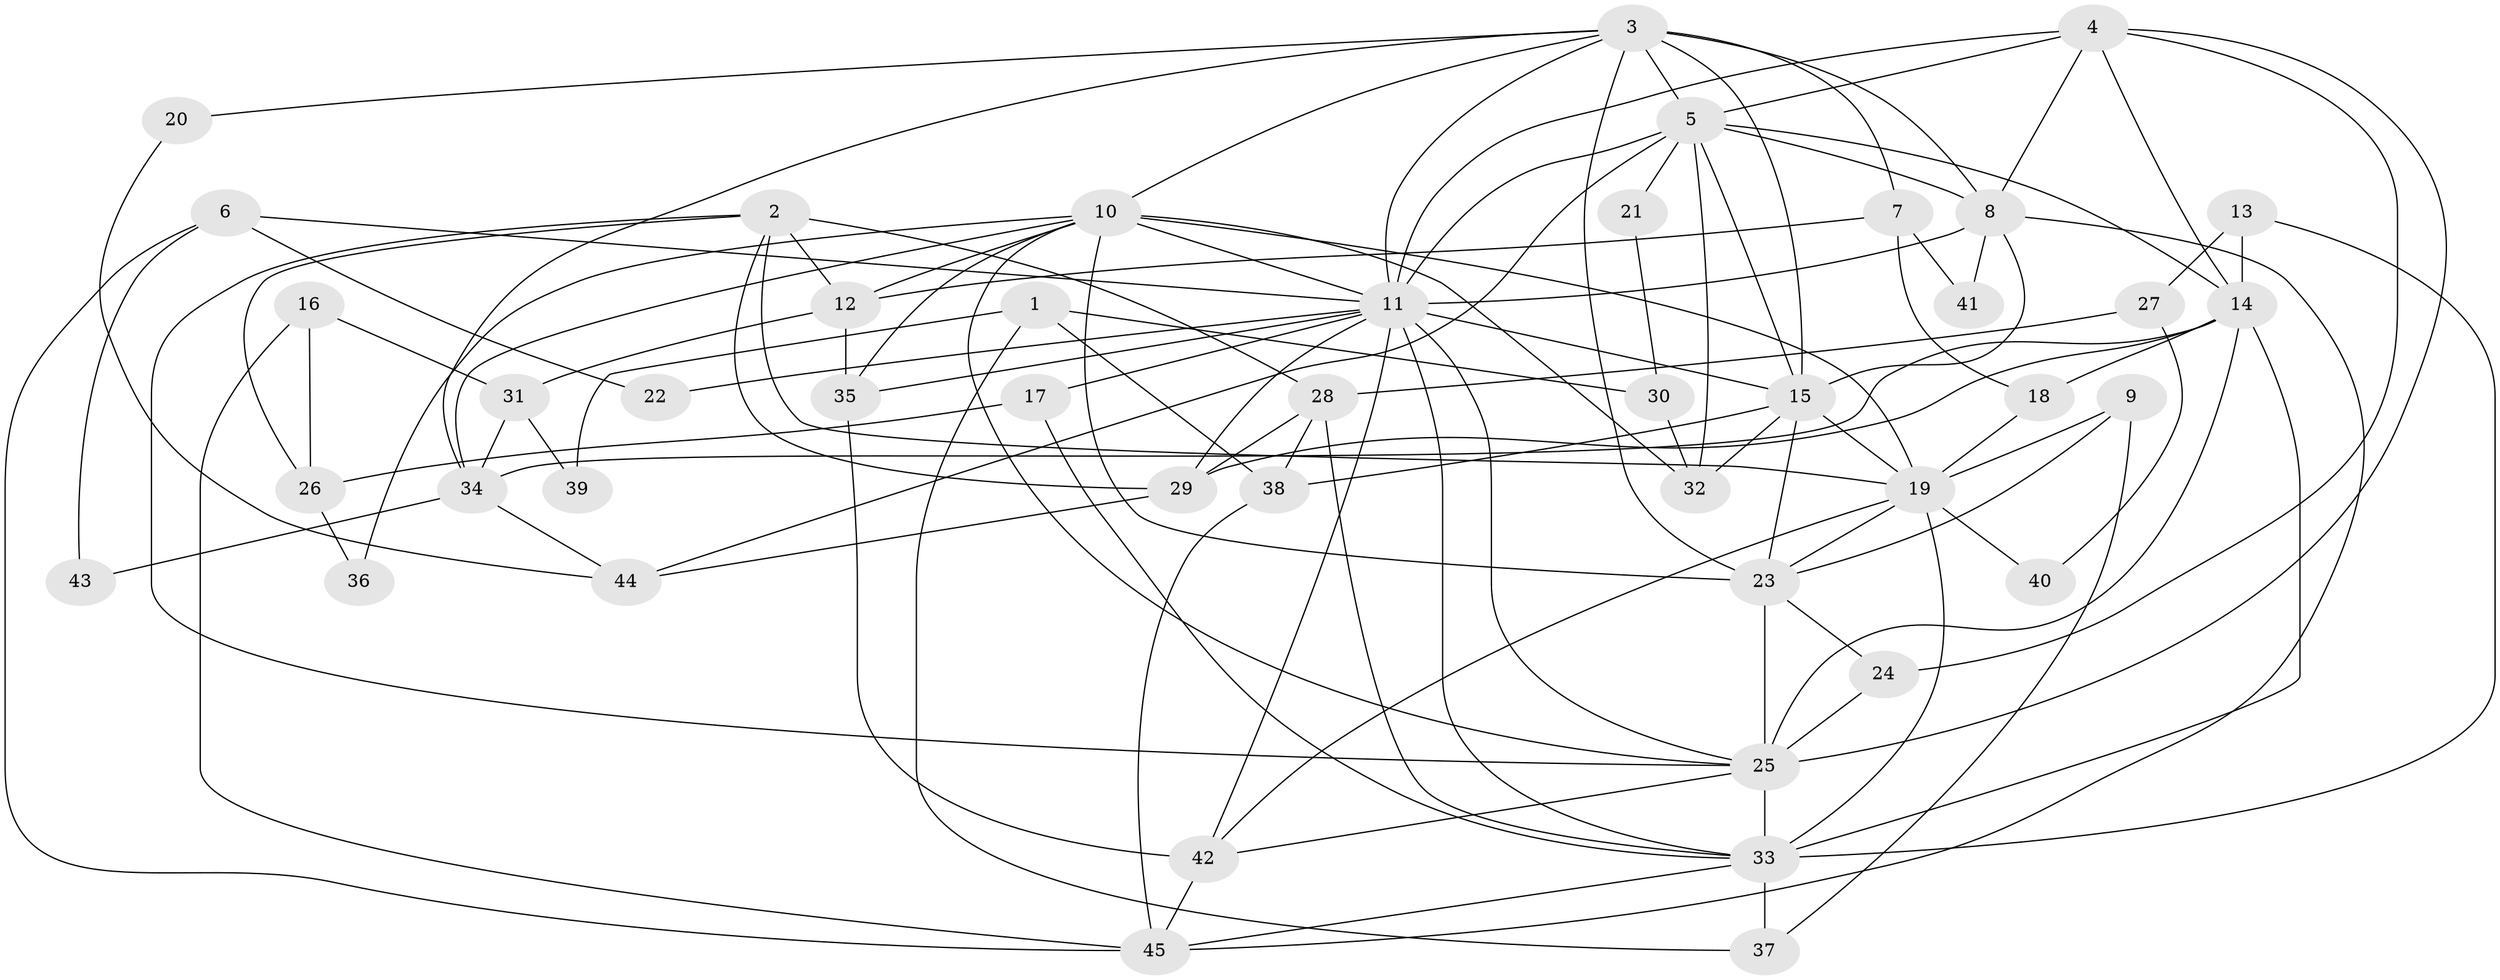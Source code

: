 // original degree distribution, {4: 0.22988505747126436, 3: 0.28735632183908044, 2: 0.16091954022988506, 7: 0.05747126436781609, 5: 0.1724137931034483, 6: 0.06896551724137931, 10: 0.011494252873563218, 9: 0.011494252873563218}
// Generated by graph-tools (version 1.1) at 2025/36/03/09/25 02:36:21]
// undirected, 45 vertices, 111 edges
graph export_dot {
graph [start="1"]
  node [color=gray90,style=filled];
  1;
  2;
  3;
  4;
  5;
  6;
  7;
  8;
  9;
  10;
  11;
  12;
  13;
  14;
  15;
  16;
  17;
  18;
  19;
  20;
  21;
  22;
  23;
  24;
  25;
  26;
  27;
  28;
  29;
  30;
  31;
  32;
  33;
  34;
  35;
  36;
  37;
  38;
  39;
  40;
  41;
  42;
  43;
  44;
  45;
  1 -- 30 [weight=1.0];
  1 -- 37 [weight=1.0];
  1 -- 38 [weight=1.0];
  1 -- 39 [weight=1.0];
  2 -- 12 [weight=2.0];
  2 -- 19 [weight=1.0];
  2 -- 25 [weight=1.0];
  2 -- 26 [weight=1.0];
  2 -- 28 [weight=1.0];
  2 -- 29 [weight=1.0];
  3 -- 5 [weight=2.0];
  3 -- 7 [weight=1.0];
  3 -- 8 [weight=1.0];
  3 -- 10 [weight=1.0];
  3 -- 11 [weight=1.0];
  3 -- 15 [weight=1.0];
  3 -- 20 [weight=1.0];
  3 -- 23 [weight=1.0];
  3 -- 34 [weight=1.0];
  4 -- 5 [weight=1.0];
  4 -- 8 [weight=1.0];
  4 -- 11 [weight=1.0];
  4 -- 14 [weight=1.0];
  4 -- 24 [weight=1.0];
  4 -- 25 [weight=1.0];
  5 -- 8 [weight=2.0];
  5 -- 11 [weight=2.0];
  5 -- 14 [weight=1.0];
  5 -- 15 [weight=1.0];
  5 -- 21 [weight=1.0];
  5 -- 32 [weight=1.0];
  5 -- 44 [weight=1.0];
  6 -- 11 [weight=1.0];
  6 -- 22 [weight=1.0];
  6 -- 43 [weight=1.0];
  6 -- 45 [weight=1.0];
  7 -- 12 [weight=1.0];
  7 -- 18 [weight=1.0];
  7 -- 41 [weight=1.0];
  8 -- 11 [weight=3.0];
  8 -- 15 [weight=3.0];
  8 -- 41 [weight=1.0];
  8 -- 45 [weight=1.0];
  9 -- 19 [weight=1.0];
  9 -- 23 [weight=1.0];
  9 -- 37 [weight=1.0];
  10 -- 11 [weight=1.0];
  10 -- 12 [weight=1.0];
  10 -- 19 [weight=1.0];
  10 -- 23 [weight=2.0];
  10 -- 25 [weight=1.0];
  10 -- 32 [weight=1.0];
  10 -- 34 [weight=1.0];
  10 -- 35 [weight=1.0];
  10 -- 36 [weight=1.0];
  11 -- 15 [weight=1.0];
  11 -- 17 [weight=1.0];
  11 -- 22 [weight=1.0];
  11 -- 25 [weight=1.0];
  11 -- 29 [weight=1.0];
  11 -- 33 [weight=2.0];
  11 -- 35 [weight=1.0];
  11 -- 42 [weight=1.0];
  12 -- 31 [weight=1.0];
  12 -- 35 [weight=1.0];
  13 -- 14 [weight=2.0];
  13 -- 27 [weight=1.0];
  13 -- 33 [weight=2.0];
  14 -- 18 [weight=1.0];
  14 -- 25 [weight=1.0];
  14 -- 29 [weight=1.0];
  14 -- 33 [weight=2.0];
  14 -- 34 [weight=1.0];
  15 -- 19 [weight=1.0];
  15 -- 23 [weight=1.0];
  15 -- 32 [weight=1.0];
  15 -- 38 [weight=1.0];
  16 -- 26 [weight=1.0];
  16 -- 31 [weight=1.0];
  16 -- 45 [weight=1.0];
  17 -- 26 [weight=1.0];
  17 -- 33 [weight=1.0];
  18 -- 19 [weight=1.0];
  19 -- 23 [weight=1.0];
  19 -- 33 [weight=1.0];
  19 -- 40 [weight=1.0];
  19 -- 42 [weight=1.0];
  20 -- 44 [weight=1.0];
  21 -- 30 [weight=1.0];
  23 -- 24 [weight=1.0];
  23 -- 25 [weight=2.0];
  24 -- 25 [weight=2.0];
  25 -- 33 [weight=2.0];
  25 -- 42 [weight=1.0];
  26 -- 36 [weight=1.0];
  27 -- 28 [weight=1.0];
  27 -- 40 [weight=1.0];
  28 -- 29 [weight=1.0];
  28 -- 33 [weight=1.0];
  28 -- 38 [weight=1.0];
  29 -- 44 [weight=1.0];
  30 -- 32 [weight=1.0];
  31 -- 34 [weight=1.0];
  31 -- 39 [weight=1.0];
  33 -- 37 [weight=1.0];
  33 -- 45 [weight=1.0];
  34 -- 43 [weight=1.0];
  34 -- 44 [weight=1.0];
  35 -- 42 [weight=1.0];
  38 -- 45 [weight=1.0];
  42 -- 45 [weight=1.0];
}
